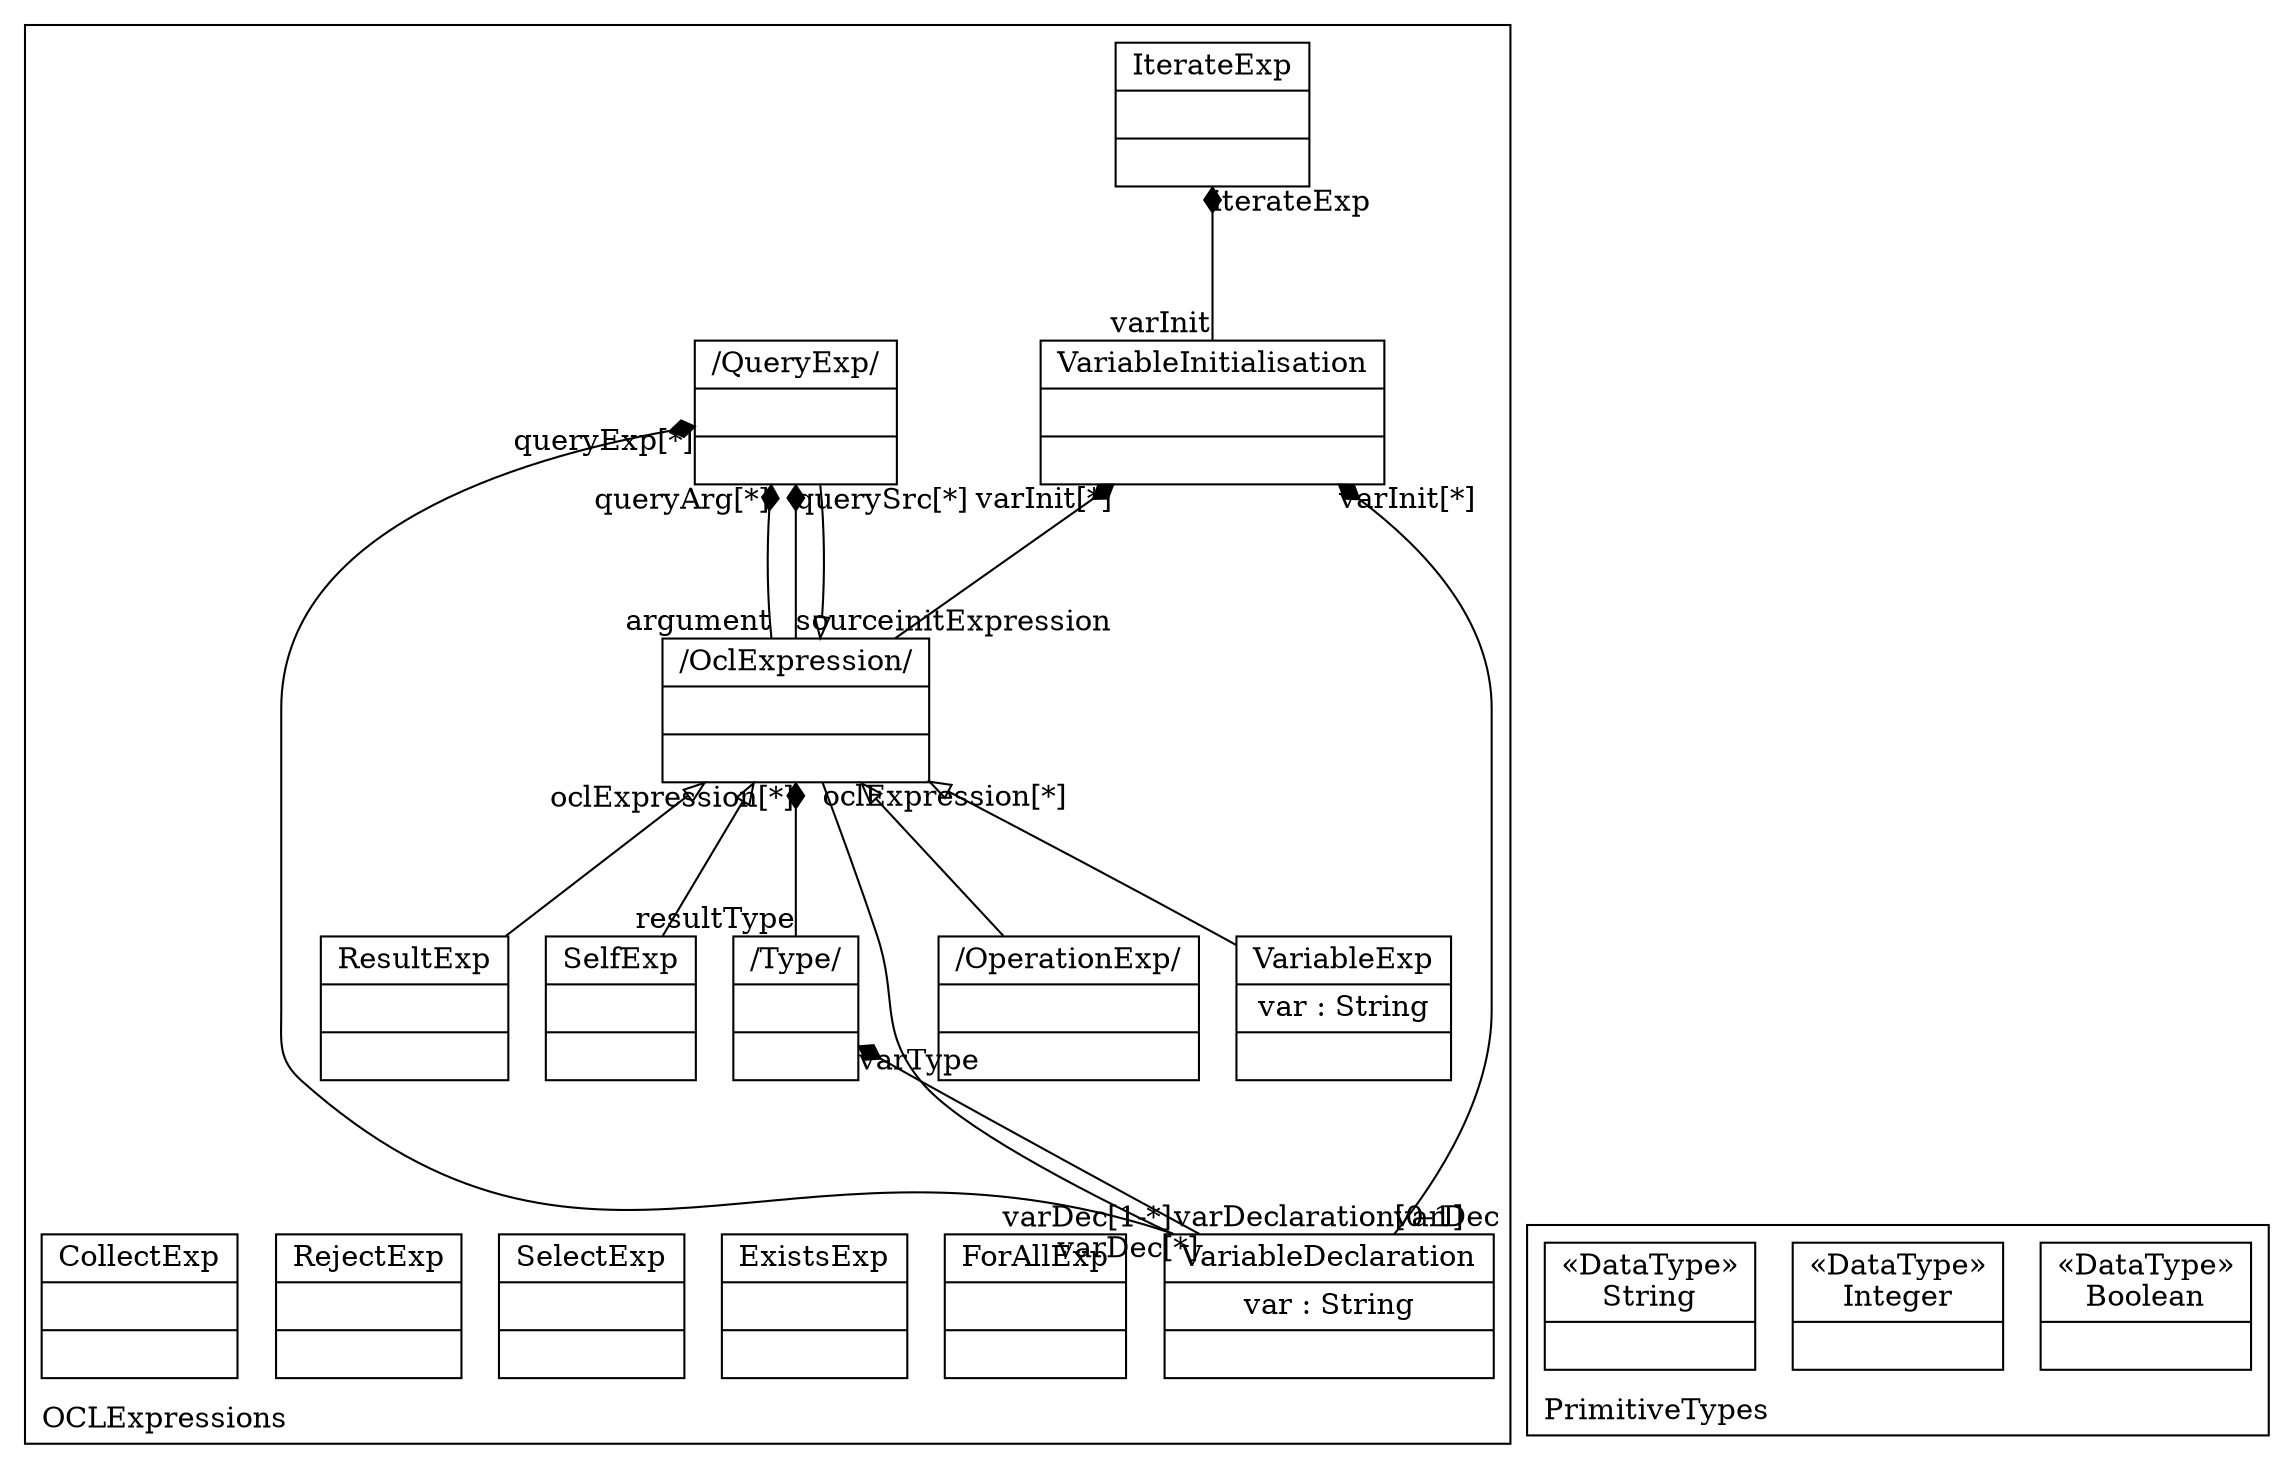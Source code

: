 digraph "KM3 Model in DOT" {
graph[rankdir=BT,labeljust=l,labelloc=t,nodeSep=0.75,compound=true];
 subgraph "cluster_OCLExpressions"{
labelloc=t
color=black
label=OCLExpressions
 node[shape=record];
OclExpression[label="{/OclExpression/| | }"]
 OclExpression->QueryExp[arrowhead=diamond,arrowtail=none,headlabel="queryArg[*]",taillabel="argument",group=QueryExp,minlen=2,constraint=true,]
 OclExpression->QueryExp[arrowhead=diamond,arrowtail=none,headlabel="querySrc[*]",taillabel="source",group=QueryExp,minlen=2,constraint=true,]
 OclExpression->VariableDeclaration[arrowhead=none,arrowtail=none,headlabel="varDec[1-*]",taillabel="oclExpression[*]",group=VariableDeclaration,minlen=2,constraint=false,]
 OclExpression->VariableInitialisation[arrowhead=diamond,arrowtail=none,headlabel="varInit[*]",taillabel="initExpression",group=VariableInitialisation,minlen=2,constraint=true,]
;
 node[shape=record];
SelfExp[label="{SelfExp| | }"]
 SelfExp->OclExpression[arrowhead=onormal,group=OclExpression,minlen=2,constraint=true,]
;
 node[shape=record];
ResultExp[label="{ResultExp| | }"]
 ResultExp->OclExpression[arrowhead=onormal,group=OclExpression,minlen=2,constraint=true,]
;
 node[shape=record];
VariableExp[label="{VariableExp|var : String| }"]
 VariableExp->OclExpression[arrowhead=onormal,group=OclExpression,minlen=2,constraint=true,]
;
 node[shape=record];
OperationExp[label="{/OperationExp/| | }"]
 OperationExp->OclExpression[arrowhead=onormal,group=OclExpression,minlen=2,constraint=true,]
;
 node[shape=record];
QueryExp[label="{/QueryExp/| | }"]
 QueryExp->OclExpression[arrowhead=onormal,group=OclExpression,minlen=2,constraint=true,]
;
 node[shape=record];
Type[label="{/Type/| | }"]
 Type->OclExpression[arrowhead=diamond,arrowtail=none,headlabel="oclExpression[*]",taillabel="resultType",group=OclExpression,minlen=2,constraint=true,]
;
 node[shape=record];
VariableDeclaration[label="{VariableDeclaration|var : String| }"]
 VariableDeclaration->Type[arrowhead=diamond,arrowtail=none,headlabel="varType",taillabel="varDec[*]",group=Type,minlen=2,constraint=true,]
 VariableDeclaration->QueryExp[arrowhead=diamond,arrowtail=none,headlabel="queryExp[*]",taillabel="varDeclaration[0-1]",group=QueryExp,minlen=2,constraint=true,]
 VariableDeclaration->VariableInitialisation[arrowhead=diamond,arrowtail=none,headlabel="varInit[*]",taillabel="varDec",group=VariableInitialisation,minlen=2,constraint=true,]
;
 node[shape=record];
VariableInitialisation[label="{VariableInitialisation| | }"]
 VariableInitialisation->IterateExp[arrowhead=diamond,arrowtail=diamond,headlabel="iterateExp",taillabel="varInit",group=IterateExp,minlen=2,constraint=true,]
;
 node[shape=record];
ForAllExp[label="{ForAllExp| | }"]
;
 node[shape=record];
ExistsExp[label="{ExistsExp| | }"]
;
 node[shape=record];
SelectExp[label="{SelectExp| | }"]
;
 node[shape=record];
RejectExp[label="{RejectExp| | }"]
;
 node[shape=record];
CollectExp[label="{CollectExp| | }"]
;
 node[shape=record];
IterateExp[label="{IterateExp| | }"]
;

} subgraph "cluster_PrimitiveTypes"{
labelloc=t
color=black
label=PrimitiveTypes
 node[shape=record];
Boolean[label="{&#171;DataType&#187;\nBoolean|}"]
;
 node[shape=record];
Integer[label="{&#171;DataType&#187;\nInteger|}"]
;
 node[shape=record];
String[label="{&#171;DataType&#187;\nString|}"]
;

}
}